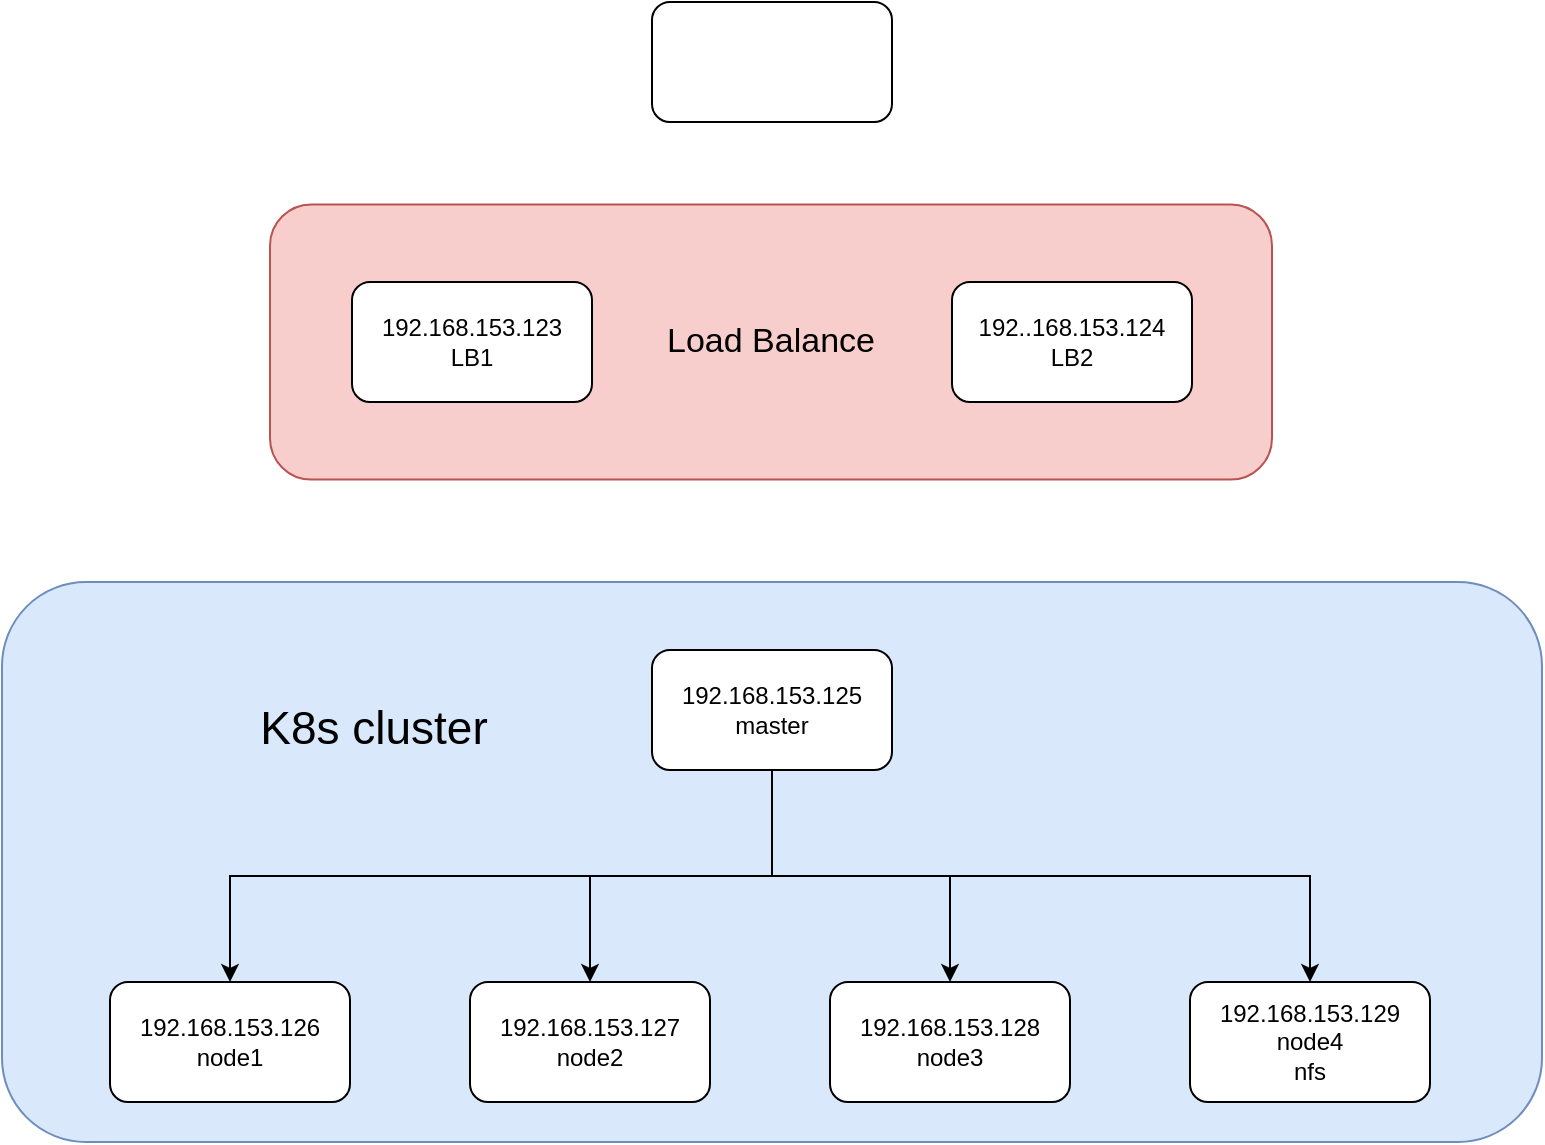 <mxfile version="15.1.0" type="github">
  <diagram id="sjrF3_99siXIONfSpEQq" name="Page-1">
    <mxGraphModel dx="920" dy="525" grid="1" gridSize="10" guides="1" tooltips="1" connect="1" arrows="1" fold="1" page="1" pageScale="1" pageWidth="827" pageHeight="1169" math="0" shadow="0">
      <root>
        <mxCell id="0" />
        <mxCell id="1" parent="0" />
        <mxCell id="tRoSRP1I7TWQ550arJ7f-17" value="&lt;font style=&quot;font-size: 17px&quot;&gt;Load Balance&lt;/font&gt;" style="rounded=1;whiteSpace=wrap;html=1;fillColor=#f8cecc;strokeColor=#b85450;" vertex="1" parent="1">
          <mxGeometry x="163" y="331.25" width="501" height="137.5" as="geometry" />
        </mxCell>
        <mxCell id="tRoSRP1I7TWQ550arJ7f-10" value="" style="rounded=1;whiteSpace=wrap;html=1;fillColor=#dae8fc;strokeColor=#6c8ebf;" vertex="1" parent="1">
          <mxGeometry x="29" y="520" width="770" height="280" as="geometry" />
        </mxCell>
        <mxCell id="tRoSRP1I7TWQ550arJ7f-11" style="edgeStyle=orthogonalEdgeStyle;rounded=0;orthogonalLoop=1;jettySize=auto;html=1;exitX=0.5;exitY=1;exitDx=0;exitDy=0;entryX=0.5;entryY=0;entryDx=0;entryDy=0;" edge="1" parent="1" source="tRoSRP1I7TWQ550arJ7f-1" target="tRoSRP1I7TWQ550arJ7f-2">
          <mxGeometry relative="1" as="geometry" />
        </mxCell>
        <mxCell id="tRoSRP1I7TWQ550arJ7f-12" style="edgeStyle=orthogonalEdgeStyle;rounded=0;orthogonalLoop=1;jettySize=auto;html=1;exitX=0.5;exitY=1;exitDx=0;exitDy=0;entryX=0.5;entryY=0;entryDx=0;entryDy=0;" edge="1" parent="1" source="tRoSRP1I7TWQ550arJ7f-1" target="tRoSRP1I7TWQ550arJ7f-3">
          <mxGeometry relative="1" as="geometry" />
        </mxCell>
        <mxCell id="tRoSRP1I7TWQ550arJ7f-13" style="edgeStyle=orthogonalEdgeStyle;rounded=0;orthogonalLoop=1;jettySize=auto;html=1;exitX=0.5;exitY=1;exitDx=0;exitDy=0;entryX=0.5;entryY=0;entryDx=0;entryDy=0;" edge="1" parent="1" source="tRoSRP1I7TWQ550arJ7f-1" target="tRoSRP1I7TWQ550arJ7f-4">
          <mxGeometry relative="1" as="geometry" />
        </mxCell>
        <mxCell id="tRoSRP1I7TWQ550arJ7f-14" style="edgeStyle=orthogonalEdgeStyle;rounded=0;orthogonalLoop=1;jettySize=auto;html=1;exitX=0.5;exitY=1;exitDx=0;exitDy=0;entryX=0.5;entryY=0;entryDx=0;entryDy=0;" edge="1" parent="1" source="tRoSRP1I7TWQ550arJ7f-1" target="tRoSRP1I7TWQ550arJ7f-5">
          <mxGeometry relative="1" as="geometry" />
        </mxCell>
        <mxCell id="tRoSRP1I7TWQ550arJ7f-1" value="192.168.153.125&lt;br&gt;master" style="rounded=1;whiteSpace=wrap;html=1;" vertex="1" parent="1">
          <mxGeometry x="354" y="554" width="120" height="60" as="geometry" />
        </mxCell>
        <mxCell id="tRoSRP1I7TWQ550arJ7f-2" value="192.168.153.126&lt;br&gt;node1" style="rounded=1;whiteSpace=wrap;html=1;" vertex="1" parent="1">
          <mxGeometry x="83" y="720" width="120" height="60" as="geometry" />
        </mxCell>
        <mxCell id="tRoSRP1I7TWQ550arJ7f-3" value="192.168.153.127&lt;br&gt;node2" style="rounded=1;whiteSpace=wrap;html=1;" vertex="1" parent="1">
          <mxGeometry x="263" y="720" width="120" height="60" as="geometry" />
        </mxCell>
        <mxCell id="tRoSRP1I7TWQ550arJ7f-4" value="192.168.153.128&lt;br&gt;node3" style="rounded=1;whiteSpace=wrap;html=1;" vertex="1" parent="1">
          <mxGeometry x="443" y="720" width="120" height="60" as="geometry" />
        </mxCell>
        <mxCell id="tRoSRP1I7TWQ550arJ7f-5" value="192.168.153.129&lt;br&gt;node4&lt;br&gt;nfs" style="rounded=1;whiteSpace=wrap;html=1;" vertex="1" parent="1">
          <mxGeometry x="623" y="720" width="120" height="60" as="geometry" />
        </mxCell>
        <mxCell id="tRoSRP1I7TWQ550arJ7f-6" value="192.168.153.123&lt;br&gt;LB1" style="rounded=1;whiteSpace=wrap;html=1;" vertex="1" parent="1">
          <mxGeometry x="204" y="370" width="120" height="60" as="geometry" />
        </mxCell>
        <mxCell id="tRoSRP1I7TWQ550arJ7f-7" value="192..168.153.124&lt;br&gt;LB2" style="rounded=1;whiteSpace=wrap;html=1;" vertex="1" parent="1">
          <mxGeometry x="504" y="370" width="120" height="60" as="geometry" />
        </mxCell>
        <mxCell id="tRoSRP1I7TWQ550arJ7f-8" value="" style="rounded=1;whiteSpace=wrap;html=1;" vertex="1" parent="1">
          <mxGeometry x="354" y="230" width="120" height="60" as="geometry" />
        </mxCell>
        <mxCell id="tRoSRP1I7TWQ550arJ7f-15" value="&lt;font style=&quot;font-size: 23px&quot;&gt;K8s cluster&lt;/font&gt;" style="text;html=1;strokeColor=none;fillColor=none;align=center;verticalAlign=middle;whiteSpace=wrap;rounded=0;" vertex="1" parent="1">
          <mxGeometry x="130" y="570" width="170" height="45" as="geometry" />
        </mxCell>
      </root>
    </mxGraphModel>
  </diagram>
</mxfile>
